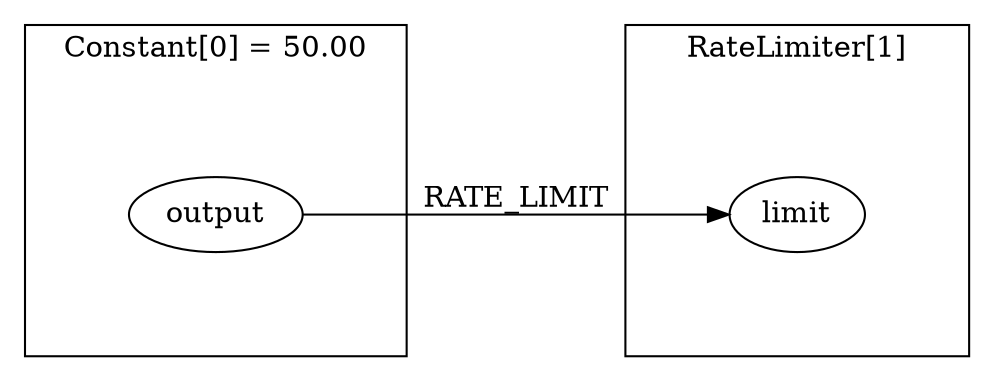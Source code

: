 digraph  {
	subgraph cluster_s1 {
		label="Constant[0] = 50.00";margin="50.0";
		n2[label="output"];
		{rank=same; n2;};
		
	}
	subgraph cluster_s3 {
		label="RateLimiter[1]";margin="50.0";
		n4[label="limit"];
		{rank=same; n4;};
		
	}
	rankdir="LR";splines="ortho";
	n2->n4[label="RATE_LIMIT"];
	
}
